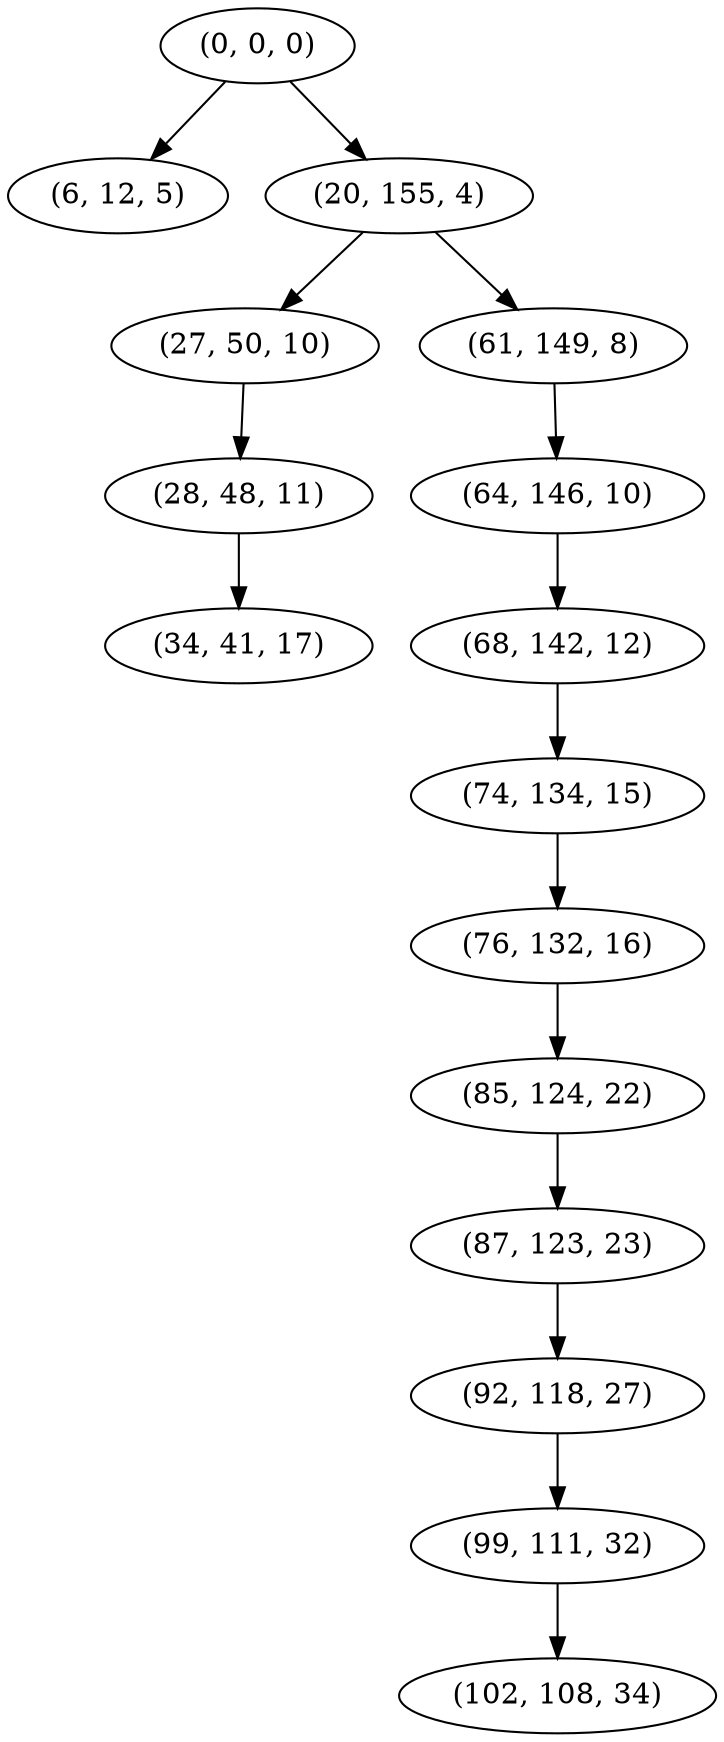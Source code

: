 digraph tree {
    "(0, 0, 0)";
    "(6, 12, 5)";
    "(20, 155, 4)";
    "(27, 50, 10)";
    "(28, 48, 11)";
    "(34, 41, 17)";
    "(61, 149, 8)";
    "(64, 146, 10)";
    "(68, 142, 12)";
    "(74, 134, 15)";
    "(76, 132, 16)";
    "(85, 124, 22)";
    "(87, 123, 23)";
    "(92, 118, 27)";
    "(99, 111, 32)";
    "(102, 108, 34)";
    "(0, 0, 0)" -> "(6, 12, 5)";
    "(0, 0, 0)" -> "(20, 155, 4)";
    "(20, 155, 4)" -> "(27, 50, 10)";
    "(20, 155, 4)" -> "(61, 149, 8)";
    "(27, 50, 10)" -> "(28, 48, 11)";
    "(28, 48, 11)" -> "(34, 41, 17)";
    "(61, 149, 8)" -> "(64, 146, 10)";
    "(64, 146, 10)" -> "(68, 142, 12)";
    "(68, 142, 12)" -> "(74, 134, 15)";
    "(74, 134, 15)" -> "(76, 132, 16)";
    "(76, 132, 16)" -> "(85, 124, 22)";
    "(85, 124, 22)" -> "(87, 123, 23)";
    "(87, 123, 23)" -> "(92, 118, 27)";
    "(92, 118, 27)" -> "(99, 111, 32)";
    "(99, 111, 32)" -> "(102, 108, 34)";
}
